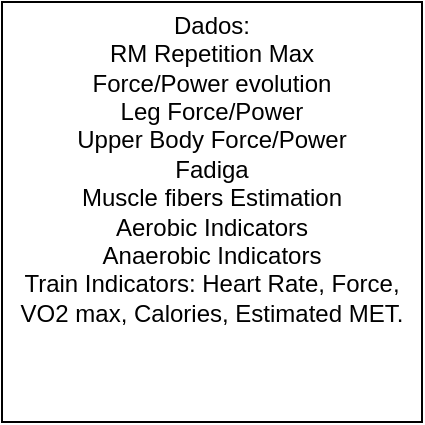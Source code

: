 <mxfile version="25.0.3">
  <diagram name="Página-1" id="DCfG3SepE51i3GugEhYG">
    <mxGraphModel dx="1050" dy="522" grid="1" gridSize="10" guides="1" tooltips="1" connect="1" arrows="1" fold="1" page="1" pageScale="1" pageWidth="827" pageHeight="1169" math="0" shadow="0">
      <root>
        <mxCell id="0" />
        <mxCell id="1" parent="0" />
        <mxCell id="kAXVRwTEr5tbZWlvJoIq-3" value="Dados:&lt;div&gt;RM Repetition Max&lt;/div&gt;&lt;div&gt;Force/Power evolution&lt;/div&gt;&lt;div&gt;Leg Force/Power&lt;/div&gt;&lt;div&gt;Upper Body Force/Power&lt;/div&gt;&lt;div&gt;Fadiga&lt;/div&gt;&lt;div&gt;Muscle fibers Estimation&lt;/div&gt;&lt;div&gt;Aerobic Indicators&lt;/div&gt;&lt;div&gt;Anaerobic Indicators&lt;/div&gt;&lt;div&gt;Train Indicators: Heart Rate, Force, VO2 max, Calories, Estimated MET.&lt;/div&gt;&lt;div&gt;&lt;br&gt;&lt;/div&gt;&lt;div&gt;&lt;br&gt;&lt;/div&gt;&lt;div&gt;&lt;br&gt;&lt;/div&gt;" style="whiteSpace=wrap;html=1;aspect=fixed;" vertex="1" parent="1">
          <mxGeometry x="170" y="260" width="210" height="210" as="geometry" />
        </mxCell>
      </root>
    </mxGraphModel>
  </diagram>
</mxfile>
